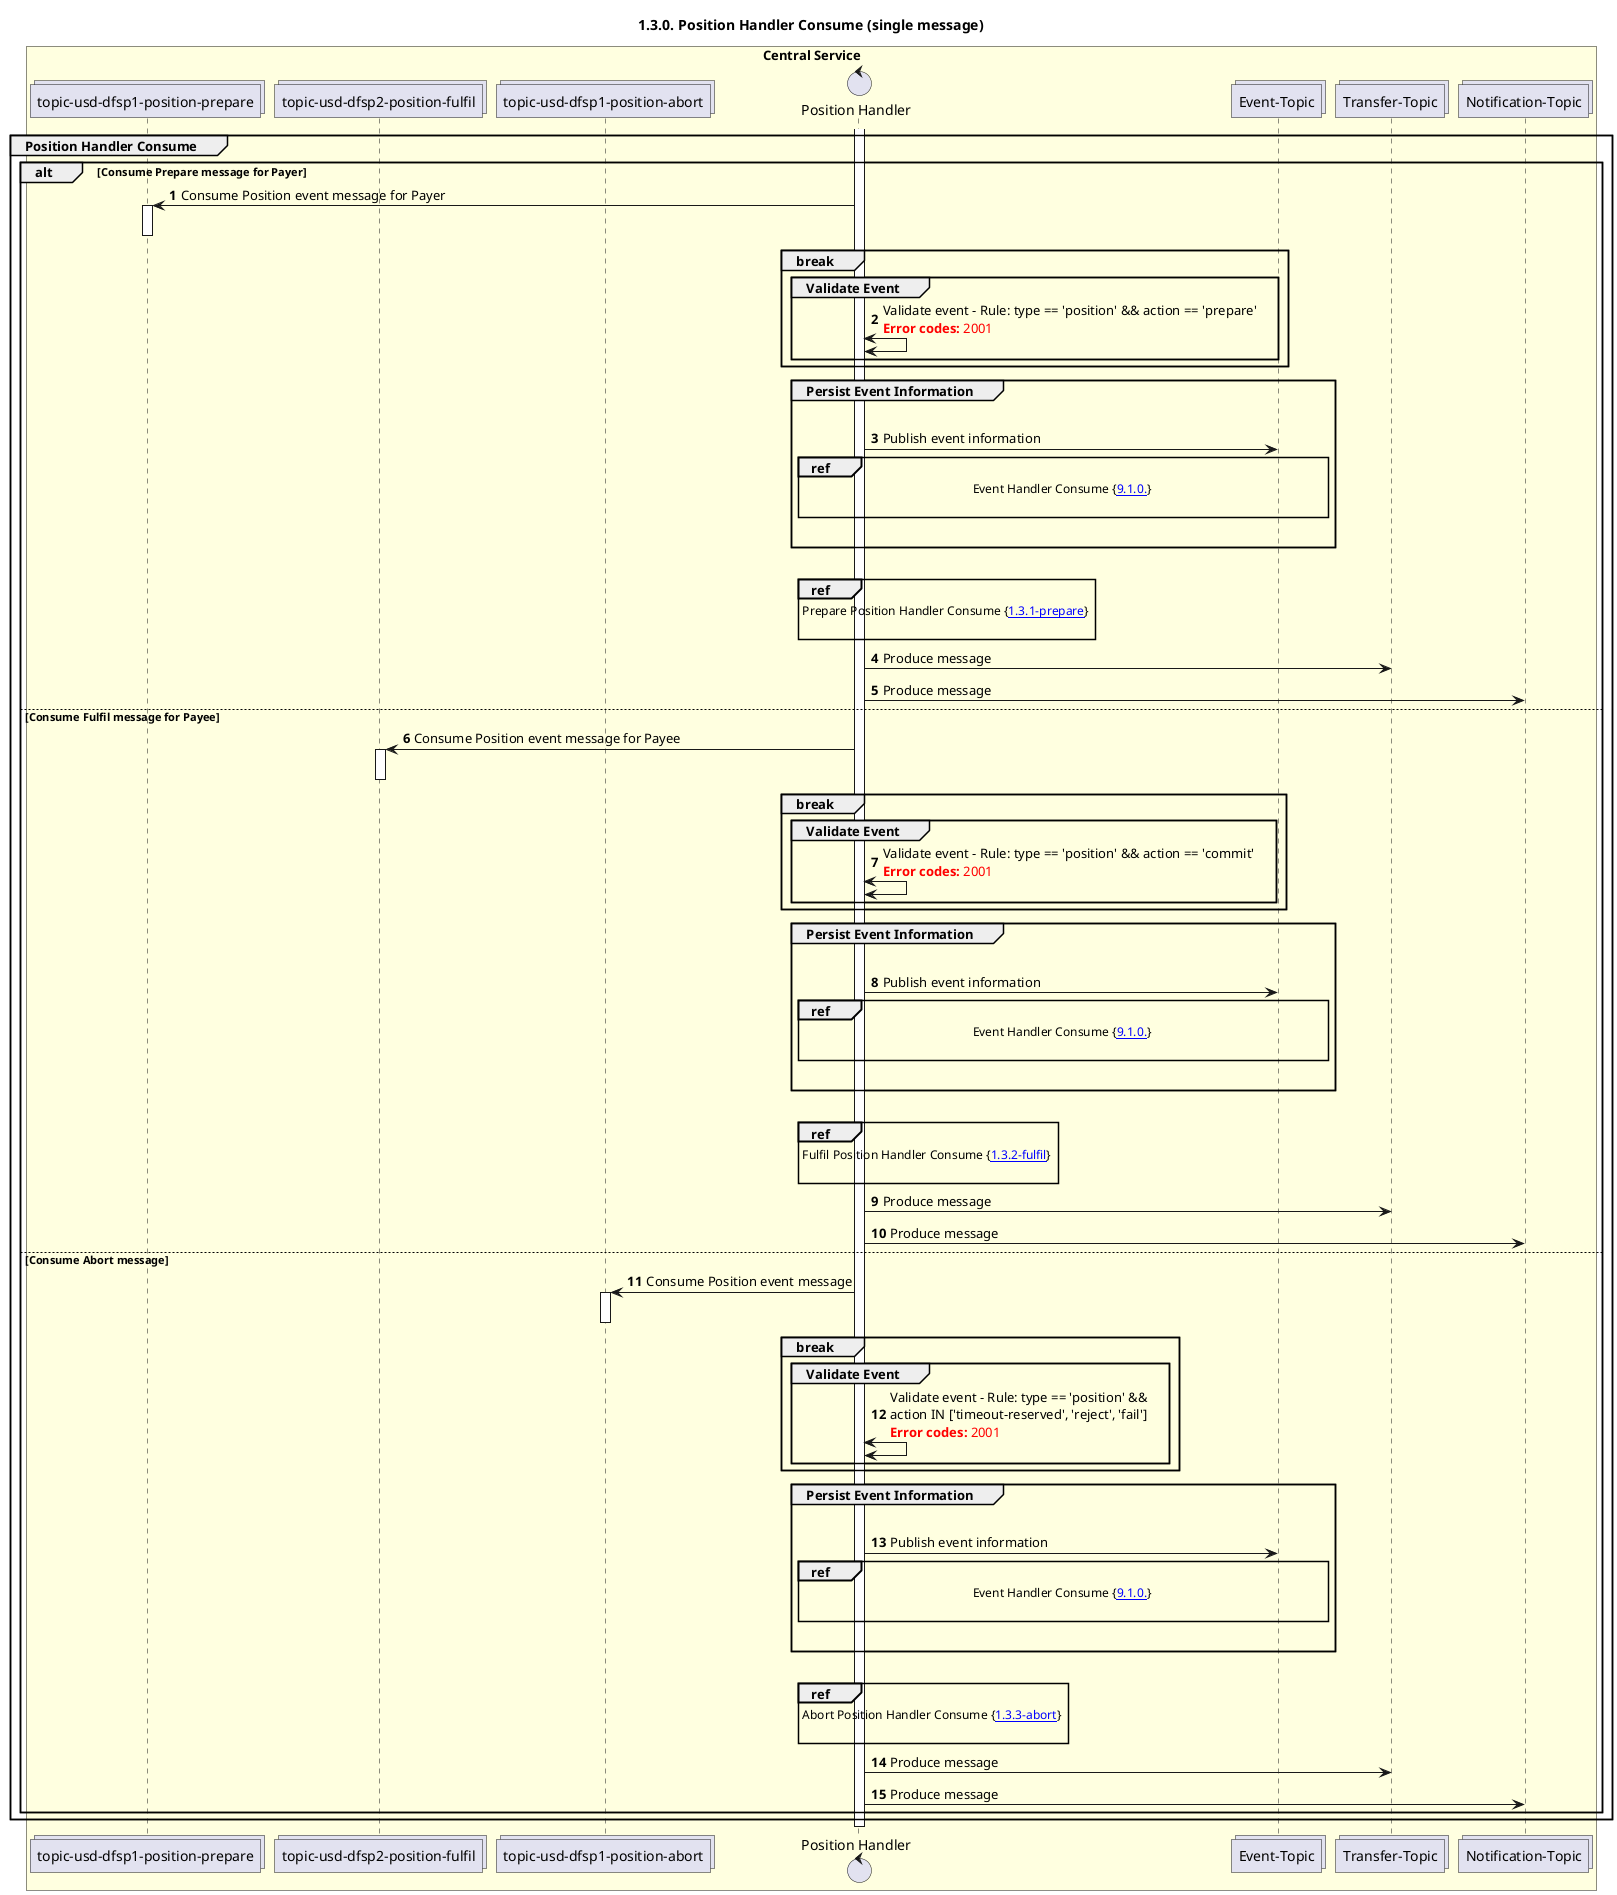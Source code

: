 @startuml
' declate title
title 1.3.0. Position Handler Consume (single message)

autonumber

' Actor Keys:
'   boundary - APIs/Interfaces, etc
'   collections - Kafka Topics
'   control - Kafka Consumers
'   entity - Database Access Objects
'   database - Database Persistance Store

' declare actors
collections "topic-usd-dfsp1-position-prepare" as TOPIC_POSITION_PREPARE_DFSP1
collections "topic-usd-dfsp2-position-fulfil" as TOPIC_POSITION_FULFIL_DFSP2
collections "topic-usd-dfsp1-position-abort" as TOPIC_POSITION_ABORT_DFSP1
control "Position Handler" as POS_HANDLER
collections "Transfer-Topic" as TOPIC_TRANSFERS
' entity "Position DAO" as POS_DAO
collections "Event-Topic" as TOPIC_EVENTS
collections "Notification-Topic" as TOPIC_NOTIFICATIONS
' entity "Participant DAO" as PARTICIPANT_DAO
' entity "Transfer DAO" as TRANS_DAO
' database "Central Store" as DB

box "Central Service" #LightYellow
    participant TOPIC_POSITION_PREPARE_DFSP1
    participant TOPIC_POSITION_FULFIL_DFSP2
    participant TOPIC_POSITION_ABORT_DFSP1
    participant POS_HANDLER
    participant TOPIC_EVENTS
    participant TOPIC_TRANSFERS
    participant TOPIC_NOTIFICATIONS
    ' participant POS_DAO
    ' participant PARTICIPANT_DAO
    ' participant TRANS_DAO
    ' participant DB
end box

' start flow
activate POS_HANDLER
group Position Handler Consume
    alt Consume Prepare message for Payer
        TOPIC_POSITION_PREPARE_DFSP1 <- POS_HANDLER: Consume Position event message for Payer
        activate TOPIC_POSITION_PREPARE_DFSP1
        deactivate TOPIC_POSITION_PREPARE_DFSP1
        break
            group Validate Event
                POS_HANDLER <-> POS_HANDLER: Validate event - Rule: type == 'position' && action == 'prepare'\n<color #FF0000><b>Error codes:</b> 2001</color>
            end
        end
        group Persist Event Information
            |||
            POS_HANDLER -> TOPIC_EVENTS: Publish event information
            ref over POS_HANDLER, TOPIC_EVENTS :  Event Handler Consume {[[https://github.com/mojaloop/docs/blob/develop/CentralServices/seq_diagrams/seq-event-9.1.0.svg 9.1.0.]]} \n
            |||
        end
        |||
        ref over POS_HANDLER: Prepare Position Handler Consume {[[https://github.com/mojaloop/docs/blob/develop/CentralServices/seq_diagrams/seq-position-1.3.1-prepare.svg 1.3.1-prepare]]} \n
        POS_HANDLER -> TOPIC_TRANSFERS: Produce message
        POS_HANDLER -> TOPIC_NOTIFICATIONS: Produce message
    else Consume Fulfil message for Payee
        TOPIC_POSITION_FULFIL_DFSP2 <- POS_HANDLER: Consume Position event message for Payee
        activate TOPIC_POSITION_FULFIL_DFSP2
        deactivate TOPIC_POSITION_FULFIL_DFSP2
        break
            group Validate Event
                POS_HANDLER <-> POS_HANDLER: Validate event - Rule: type == 'position' && action == 'commit'\n<color #FF0000><b>Error codes:</b> 2001</color>
            end
        end
        group Persist Event Information
            |||
            POS_HANDLER -> TOPIC_EVENTS: Publish event information
            ref over POS_HANDLER, TOPIC_EVENTS :  Event Handler Consume {[[https://github.com/mojaloop/docs/blob/develop/CentralServices/seq_diagrams/seq-event-9.1.0.svg 9.1.0.]]} \n
            |||
        end
        |||
        ref over POS_HANDLER: Fulfil Position Handler Consume {[[https://github.com/mojaloop/docs/blob/develop/CentralServices/seq_diagrams/seq-position-1.3.2-fulfil.svg 1.3.2-fulfil]]} \n
        POS_HANDLER -> TOPIC_TRANSFERS: Produce message
        POS_HANDLER -> TOPIC_NOTIFICATIONS: Produce message
    else Consume Abort message
        TOPIC_POSITION_ABORT_DFSP1 <- POS_HANDLER: Consume Position event message
        activate TOPIC_POSITION_ABORT_DFSP1
        deactivate TOPIC_POSITION_ABORT_DFSP1
        break
            group Validate Event
                POS_HANDLER <-> POS_HANDLER: Validate event - Rule: type == 'position' &&\naction IN ['timeout-reserved', 'reject', 'fail']\n<color #FF0000><b>Error codes:</b> 2001</color>
            end
        end
        group Persist Event Information
            |||
            POS_HANDLER -> TOPIC_EVENTS: Publish event information
            ref over POS_HANDLER, TOPIC_EVENTS :  Event Handler Consume {[[https://github.com/mojaloop/docs/blob/develop/CentralServices/seq_diagrams/seq-event-9.1.0.svg 9.1.0.]]} \n
            |||
        end
        |||
        ref over POS_HANDLER: Abort Position Handler Consume {[[https://github.com/mojaloop/docs/blob/develop/CentralServices/seq_diagrams/seq-position-1.3.3-abort.svg 1.3.3-abort]]} \n
        POS_HANDLER -> TOPIC_TRANSFERS: Produce message
        POS_HANDLER -> TOPIC_NOTIFICATIONS: Produce message
    end

end
deactivate POS_HANDLER
@enduml
